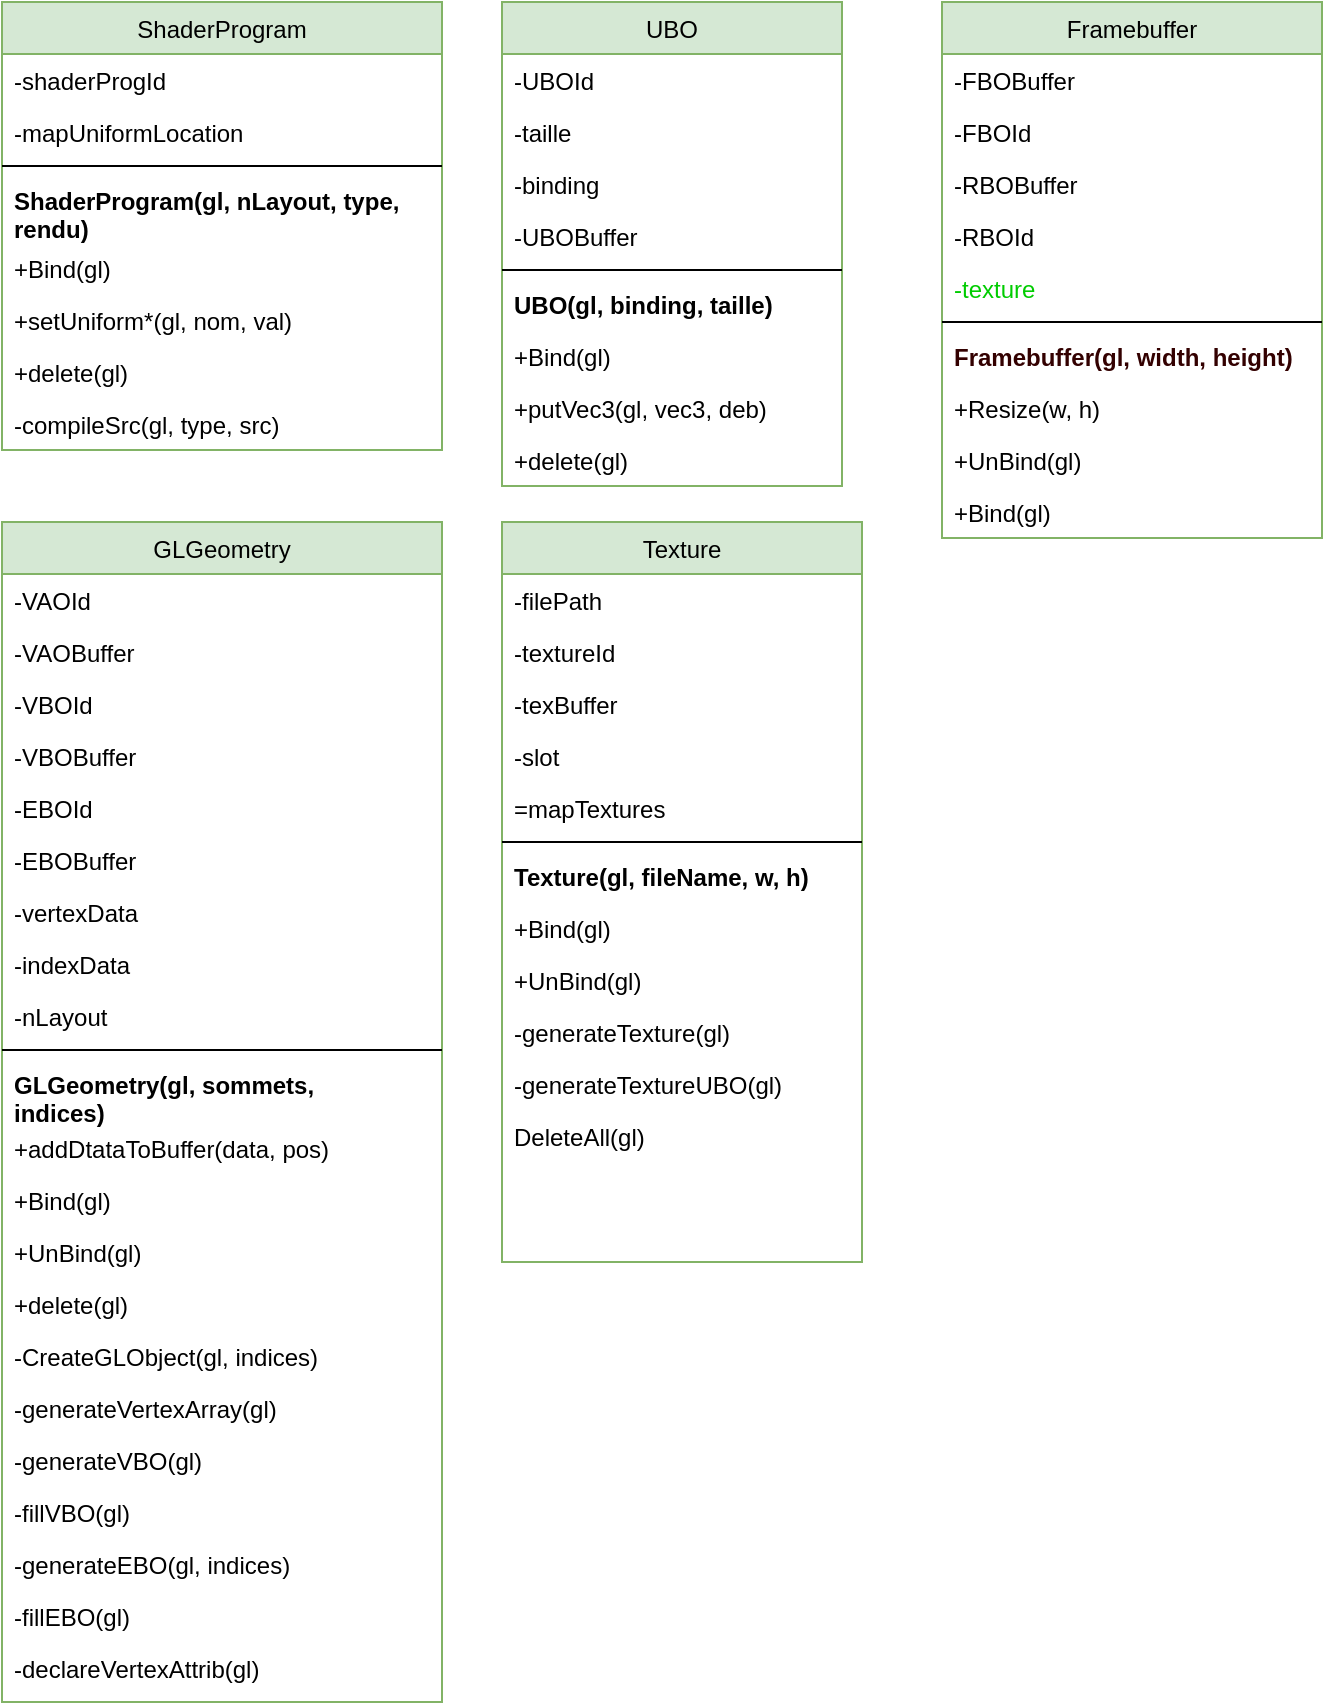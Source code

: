 <mxfile version="21.6.1" type="device">
  <diagram name="Page-1" id="8cHAG6RsqcIj-LeH1S0r">
    <mxGraphModel dx="3218" dy="2860" grid="1" gridSize="10" guides="1" tooltips="1" connect="1" arrows="1" fold="1" page="1" pageScale="1" pageWidth="1169" pageHeight="1654" math="0" shadow="0">
      <root>
        <mxCell id="0" />
        <mxCell id="1" parent="0" />
        <mxCell id="6qsoSUHiZUYBsJHpJUD0-1" value="GLGeometry" style="swimlane;fontStyle=0;align=center;verticalAlign=top;childLayout=stackLayout;horizontal=1;startSize=26;horizontalStack=0;resizeParent=1;resizeLast=0;collapsible=1;marginBottom=0;rounded=0;shadow=0;strokeWidth=1;fillColor=#d5e8d4;strokeColor=#82b366;" vertex="1" parent="1">
          <mxGeometry x="-1140" y="-1360" width="220" height="590" as="geometry">
            <mxRectangle x="550" y="140" width="160" height="26" as="alternateBounds" />
          </mxGeometry>
        </mxCell>
        <mxCell id="6qsoSUHiZUYBsJHpJUD0-2" value="-VAOId" style="text;align=left;verticalAlign=top;spacingLeft=4;spacingRight=4;overflow=hidden;rotatable=0;points=[[0,0.5],[1,0.5]];portConstraint=eastwest;" vertex="1" parent="6qsoSUHiZUYBsJHpJUD0-1">
          <mxGeometry y="26" width="220" height="26" as="geometry" />
        </mxCell>
        <mxCell id="6qsoSUHiZUYBsJHpJUD0-3" value="-VAOBuffer" style="text;align=left;verticalAlign=top;spacingLeft=4;spacingRight=4;overflow=hidden;rotatable=0;points=[[0,0.5],[1,0.5]];portConstraint=eastwest;rounded=0;shadow=0;html=0;" vertex="1" parent="6qsoSUHiZUYBsJHpJUD0-1">
          <mxGeometry y="52" width="220" height="26" as="geometry" />
        </mxCell>
        <mxCell id="6qsoSUHiZUYBsJHpJUD0-4" value="-VBOId" style="text;align=left;verticalAlign=top;spacingLeft=4;spacingRight=4;overflow=hidden;rotatable=0;points=[[0,0.5],[1,0.5]];portConstraint=eastwest;rounded=0;shadow=0;html=0;" vertex="1" parent="6qsoSUHiZUYBsJHpJUD0-1">
          <mxGeometry y="78" width="220" height="26" as="geometry" />
        </mxCell>
        <mxCell id="6qsoSUHiZUYBsJHpJUD0-5" value="-VBOBuffer" style="text;align=left;verticalAlign=top;spacingLeft=4;spacingRight=4;overflow=hidden;rotatable=0;points=[[0,0.5],[1,0.5]];portConstraint=eastwest;rounded=0;shadow=0;html=0;" vertex="1" parent="6qsoSUHiZUYBsJHpJUD0-1">
          <mxGeometry y="104" width="220" height="26" as="geometry" />
        </mxCell>
        <mxCell id="6qsoSUHiZUYBsJHpJUD0-6" value="-EBOId" style="text;align=left;verticalAlign=top;spacingLeft=4;spacingRight=4;overflow=hidden;rotatable=0;points=[[0,0.5],[1,0.5]];portConstraint=eastwest;rounded=0;shadow=0;html=0;" vertex="1" parent="6qsoSUHiZUYBsJHpJUD0-1">
          <mxGeometry y="130" width="220" height="26" as="geometry" />
        </mxCell>
        <mxCell id="6qsoSUHiZUYBsJHpJUD0-7" value="-EBOBuffer" style="text;align=left;verticalAlign=top;spacingLeft=4;spacingRight=4;overflow=hidden;rotatable=0;points=[[0,0.5],[1,0.5]];portConstraint=eastwest;" vertex="1" parent="6qsoSUHiZUYBsJHpJUD0-1">
          <mxGeometry y="156" width="220" height="26" as="geometry" />
        </mxCell>
        <mxCell id="6qsoSUHiZUYBsJHpJUD0-8" value="-vertexData" style="text;align=left;verticalAlign=top;spacingLeft=4;spacingRight=4;overflow=hidden;rotatable=0;points=[[0,0.5],[1,0.5]];portConstraint=eastwest;" vertex="1" parent="6qsoSUHiZUYBsJHpJUD0-1">
          <mxGeometry y="182" width="220" height="26" as="geometry" />
        </mxCell>
        <mxCell id="6qsoSUHiZUYBsJHpJUD0-9" value="-indexData" style="text;align=left;verticalAlign=top;spacingLeft=4;spacingRight=4;overflow=hidden;rotatable=0;points=[[0,0.5],[1,0.5]];portConstraint=eastwest;" vertex="1" parent="6qsoSUHiZUYBsJHpJUD0-1">
          <mxGeometry y="208" width="220" height="26" as="geometry" />
        </mxCell>
        <mxCell id="6qsoSUHiZUYBsJHpJUD0-10" value="-nLayout" style="text;align=left;verticalAlign=top;spacingLeft=4;spacingRight=4;overflow=hidden;rotatable=0;points=[[0,0.5],[1,0.5]];portConstraint=eastwest;" vertex="1" parent="6qsoSUHiZUYBsJHpJUD0-1">
          <mxGeometry y="234" width="220" height="26" as="geometry" />
        </mxCell>
        <mxCell id="6qsoSUHiZUYBsJHpJUD0-11" value="" style="line;html=1;strokeWidth=1;align=left;verticalAlign=middle;spacingTop=-1;spacingLeft=3;spacingRight=3;rotatable=0;labelPosition=right;points=[];portConstraint=eastwest;" vertex="1" parent="6qsoSUHiZUYBsJHpJUD0-1">
          <mxGeometry y="260" width="220" height="8" as="geometry" />
        </mxCell>
        <mxCell id="6qsoSUHiZUYBsJHpJUD0-12" value="GLGeometry(gl, sommets,&#xa;indices)" style="text;align=left;verticalAlign=top;spacingLeft=4;spacingRight=4;overflow=hidden;rotatable=0;points=[[0,0.5],[1,0.5]];portConstraint=eastwest;rounded=0;shadow=0;html=0;fontStyle=1" vertex="1" parent="6qsoSUHiZUYBsJHpJUD0-1">
          <mxGeometry y="268" width="220" height="32" as="geometry" />
        </mxCell>
        <mxCell id="6qsoSUHiZUYBsJHpJUD0-13" value="+addDtataToBuffer(data, pos)" style="text;align=left;verticalAlign=top;spacingLeft=4;spacingRight=4;overflow=hidden;rotatable=0;points=[[0,0.5],[1,0.5]];portConstraint=eastwest;rounded=0;shadow=0;html=0;" vertex="1" parent="6qsoSUHiZUYBsJHpJUD0-1">
          <mxGeometry y="300" width="220" height="26" as="geometry" />
        </mxCell>
        <mxCell id="6qsoSUHiZUYBsJHpJUD0-14" value="+Bind(gl)" style="text;align=left;verticalAlign=top;spacingLeft=4;spacingRight=4;overflow=hidden;rotatable=0;points=[[0,0.5],[1,0.5]];portConstraint=eastwest;rounded=0;shadow=0;html=0;" vertex="1" parent="6qsoSUHiZUYBsJHpJUD0-1">
          <mxGeometry y="326" width="220" height="26" as="geometry" />
        </mxCell>
        <mxCell id="6qsoSUHiZUYBsJHpJUD0-15" value="+UnBind(gl)" style="text;align=left;verticalAlign=top;spacingLeft=4;spacingRight=4;overflow=hidden;rotatable=0;points=[[0,0.5],[1,0.5]];portConstraint=eastwest;rounded=0;shadow=0;html=0;" vertex="1" parent="6qsoSUHiZUYBsJHpJUD0-1">
          <mxGeometry y="352" width="220" height="26" as="geometry" />
        </mxCell>
        <mxCell id="6qsoSUHiZUYBsJHpJUD0-16" value="+delete(gl)" style="text;align=left;verticalAlign=top;spacingLeft=4;spacingRight=4;overflow=hidden;rotatable=0;points=[[0,0.5],[1,0.5]];portConstraint=eastwest;rounded=0;shadow=0;html=0;" vertex="1" parent="6qsoSUHiZUYBsJHpJUD0-1">
          <mxGeometry y="378" width="220" height="26" as="geometry" />
        </mxCell>
        <mxCell id="6qsoSUHiZUYBsJHpJUD0-17" value="-CreateGLObject(gl, indices)" style="text;align=left;verticalAlign=top;spacingLeft=4;spacingRight=4;overflow=hidden;rotatable=0;points=[[0,0.5],[1,0.5]];portConstraint=eastwest;rounded=0;shadow=0;html=0;" vertex="1" parent="6qsoSUHiZUYBsJHpJUD0-1">
          <mxGeometry y="404" width="220" height="26" as="geometry" />
        </mxCell>
        <mxCell id="6qsoSUHiZUYBsJHpJUD0-18" value="-generateVertexArray(gl)" style="text;align=left;verticalAlign=top;spacingLeft=4;spacingRight=4;overflow=hidden;rotatable=0;points=[[0,0.5],[1,0.5]];portConstraint=eastwest;rounded=0;shadow=0;html=0;" vertex="1" parent="6qsoSUHiZUYBsJHpJUD0-1">
          <mxGeometry y="430" width="220" height="26" as="geometry" />
        </mxCell>
        <mxCell id="6qsoSUHiZUYBsJHpJUD0-19" value="-generateVBO(gl)" style="text;align=left;verticalAlign=top;spacingLeft=4;spacingRight=4;overflow=hidden;rotatable=0;points=[[0,0.5],[1,0.5]];portConstraint=eastwest;rounded=0;shadow=0;html=0;" vertex="1" parent="6qsoSUHiZUYBsJHpJUD0-1">
          <mxGeometry y="456" width="220" height="26" as="geometry" />
        </mxCell>
        <mxCell id="6qsoSUHiZUYBsJHpJUD0-20" value="-fillVBO(gl)" style="text;align=left;verticalAlign=top;spacingLeft=4;spacingRight=4;overflow=hidden;rotatable=0;points=[[0,0.5],[1,0.5]];portConstraint=eastwest;rounded=0;shadow=0;html=0;" vertex="1" parent="6qsoSUHiZUYBsJHpJUD0-1">
          <mxGeometry y="482" width="220" height="26" as="geometry" />
        </mxCell>
        <mxCell id="6qsoSUHiZUYBsJHpJUD0-21" value="-generateEBO(gl, indices)" style="text;align=left;verticalAlign=top;spacingLeft=4;spacingRight=4;overflow=hidden;rotatable=0;points=[[0,0.5],[1,0.5]];portConstraint=eastwest;rounded=0;shadow=0;html=0;" vertex="1" parent="6qsoSUHiZUYBsJHpJUD0-1">
          <mxGeometry y="508" width="220" height="26" as="geometry" />
        </mxCell>
        <mxCell id="6qsoSUHiZUYBsJHpJUD0-22" value="-fillEBO(gl)" style="text;align=left;verticalAlign=top;spacingLeft=4;spacingRight=4;overflow=hidden;rotatable=0;points=[[0,0.5],[1,0.5]];portConstraint=eastwest;rounded=0;shadow=0;html=0;" vertex="1" parent="6qsoSUHiZUYBsJHpJUD0-1">
          <mxGeometry y="534" width="220" height="26" as="geometry" />
        </mxCell>
        <mxCell id="6qsoSUHiZUYBsJHpJUD0-23" value="-declareVertexAttrib(gl)" style="text;align=left;verticalAlign=top;spacingLeft=4;spacingRight=4;overflow=hidden;rotatable=0;points=[[0,0.5],[1,0.5]];portConstraint=eastwest;rounded=0;shadow=0;html=0;" vertex="1" parent="6qsoSUHiZUYBsJHpJUD0-1">
          <mxGeometry y="560" width="220" height="26" as="geometry" />
        </mxCell>
        <mxCell id="6qsoSUHiZUYBsJHpJUD0-109" value="ShaderProgram" style="swimlane;fontStyle=0;align=center;verticalAlign=top;childLayout=stackLayout;horizontal=1;startSize=26;horizontalStack=0;resizeParent=1;resizeLast=0;collapsible=1;marginBottom=0;rounded=0;shadow=0;strokeWidth=1;fillColor=#d5e8d4;strokeColor=#82b366;" vertex="1" parent="1">
          <mxGeometry x="-1140" y="-1620" width="220" height="224" as="geometry">
            <mxRectangle x="230" y="140" width="160" height="26" as="alternateBounds" />
          </mxGeometry>
        </mxCell>
        <mxCell id="6qsoSUHiZUYBsJHpJUD0-110" value="-shaderProgId" style="text;align=left;verticalAlign=top;spacingLeft=4;spacingRight=4;overflow=hidden;rotatable=0;points=[[0,0.5],[1,0.5]];portConstraint=eastwest;" vertex="1" parent="6qsoSUHiZUYBsJHpJUD0-109">
          <mxGeometry y="26" width="220" height="26" as="geometry" />
        </mxCell>
        <mxCell id="6qsoSUHiZUYBsJHpJUD0-111" value="-mapUniformLocation" style="text;align=left;verticalAlign=top;spacingLeft=4;spacingRight=4;overflow=hidden;rotatable=0;points=[[0,0.5],[1,0.5]];portConstraint=eastwest;" vertex="1" parent="6qsoSUHiZUYBsJHpJUD0-109">
          <mxGeometry y="52" width="220" height="26" as="geometry" />
        </mxCell>
        <mxCell id="6qsoSUHiZUYBsJHpJUD0-112" value="" style="line;html=1;strokeWidth=1;align=left;verticalAlign=middle;spacingTop=-1;spacingLeft=3;spacingRight=3;rotatable=0;labelPosition=right;points=[];portConstraint=eastwest;" vertex="1" parent="6qsoSUHiZUYBsJHpJUD0-109">
          <mxGeometry y="78" width="220" height="8" as="geometry" />
        </mxCell>
        <mxCell id="6qsoSUHiZUYBsJHpJUD0-113" value="ShaderProgram(gl, nLayout, type,&#xa;rendu)" style="text;align=left;verticalAlign=top;spacingLeft=4;spacingRight=4;overflow=hidden;rotatable=0;points=[[0,0.5],[1,0.5]];portConstraint=eastwest;rounded=0;shadow=0;html=0;fontStyle=1;imageAspect=1;noLabel=0;portConstraintRotation=0;movableLabel=0;fixedWidth=0;backgroundOutline=0;" vertex="1" parent="6qsoSUHiZUYBsJHpJUD0-109">
          <mxGeometry y="86" width="220" height="34" as="geometry" />
        </mxCell>
        <mxCell id="6qsoSUHiZUYBsJHpJUD0-114" value="+Bind(gl)" style="text;align=left;verticalAlign=top;spacingLeft=4;spacingRight=4;overflow=hidden;rotatable=0;points=[[0,0.5],[1,0.5]];portConstraint=eastwest;rounded=0;shadow=0;html=0;" vertex="1" parent="6qsoSUHiZUYBsJHpJUD0-109">
          <mxGeometry y="120" width="220" height="26" as="geometry" />
        </mxCell>
        <mxCell id="6qsoSUHiZUYBsJHpJUD0-115" value="+setUniform*(gl, nom, val)" style="text;align=left;verticalAlign=top;spacingLeft=4;spacingRight=4;overflow=hidden;rotatable=0;points=[[0,0.5],[1,0.5]];portConstraint=eastwest;rounded=0;shadow=0;html=0;" vertex="1" parent="6qsoSUHiZUYBsJHpJUD0-109">
          <mxGeometry y="146" width="220" height="26" as="geometry" />
        </mxCell>
        <mxCell id="6qsoSUHiZUYBsJHpJUD0-116" value="+delete(gl)" style="text;align=left;verticalAlign=top;spacingLeft=4;spacingRight=4;overflow=hidden;rotatable=0;points=[[0,0.5],[1,0.5]];portConstraint=eastwest;rounded=0;shadow=0;html=0;" vertex="1" parent="6qsoSUHiZUYBsJHpJUD0-109">
          <mxGeometry y="172" width="220" height="26" as="geometry" />
        </mxCell>
        <mxCell id="6qsoSUHiZUYBsJHpJUD0-117" value="-compileSrc(gl, type, src)" style="text;align=left;verticalAlign=top;spacingLeft=4;spacingRight=4;overflow=hidden;rotatable=0;points=[[0,0.5],[1,0.5]];portConstraint=eastwest;rounded=0;shadow=0;html=0;" vertex="1" parent="6qsoSUHiZUYBsJHpJUD0-109">
          <mxGeometry y="198" width="220" height="26" as="geometry" />
        </mxCell>
        <mxCell id="6qsoSUHiZUYBsJHpJUD0-118" value="Texture" style="swimlane;fontStyle=0;align=center;verticalAlign=top;childLayout=stackLayout;horizontal=1;startSize=26;horizontalStack=0;resizeParent=1;resizeLast=0;collapsible=1;marginBottom=0;rounded=0;shadow=0;strokeWidth=1;fillColor=#d5e8d4;strokeColor=#82b366;" vertex="1" parent="1">
          <mxGeometry x="-890" y="-1360" width="180" height="370" as="geometry">
            <mxRectangle x="230" y="140" width="160" height="26" as="alternateBounds" />
          </mxGeometry>
        </mxCell>
        <mxCell id="6qsoSUHiZUYBsJHpJUD0-119" value="-filePath" style="text;align=left;verticalAlign=top;spacingLeft=4;spacingRight=4;overflow=hidden;rotatable=0;points=[[0,0.5],[1,0.5]];portConstraint=eastwest;" vertex="1" parent="6qsoSUHiZUYBsJHpJUD0-118">
          <mxGeometry y="26" width="180" height="26" as="geometry" />
        </mxCell>
        <mxCell id="6qsoSUHiZUYBsJHpJUD0-120" value="-textureId" style="text;align=left;verticalAlign=top;spacingLeft=4;spacingRight=4;overflow=hidden;rotatable=0;points=[[0,0.5],[1,0.5]];portConstraint=eastwest;" vertex="1" parent="6qsoSUHiZUYBsJHpJUD0-118">
          <mxGeometry y="52" width="180" height="26" as="geometry" />
        </mxCell>
        <mxCell id="6qsoSUHiZUYBsJHpJUD0-121" value="-texBuffer" style="text;align=left;verticalAlign=top;spacingLeft=4;spacingRight=4;overflow=hidden;rotatable=0;points=[[0,0.5],[1,0.5]];portConstraint=eastwest;" vertex="1" parent="6qsoSUHiZUYBsJHpJUD0-118">
          <mxGeometry y="78" width="180" height="26" as="geometry" />
        </mxCell>
        <mxCell id="6qsoSUHiZUYBsJHpJUD0-122" value="-slot" style="text;align=left;verticalAlign=top;spacingLeft=4;spacingRight=4;overflow=hidden;rotatable=0;points=[[0,0.5],[1,0.5]];portConstraint=eastwest;" vertex="1" parent="6qsoSUHiZUYBsJHpJUD0-118">
          <mxGeometry y="104" width="180" height="26" as="geometry" />
        </mxCell>
        <mxCell id="6qsoSUHiZUYBsJHpJUD0-123" value="=mapTextures" style="text;align=left;verticalAlign=top;spacingLeft=4;spacingRight=4;overflow=hidden;rotatable=0;points=[[0,0.5],[1,0.5]];portConstraint=eastwest;fontStyle=0" vertex="1" parent="6qsoSUHiZUYBsJHpJUD0-118">
          <mxGeometry y="130" width="180" height="26" as="geometry" />
        </mxCell>
        <mxCell id="6qsoSUHiZUYBsJHpJUD0-124" value="" style="line;html=1;strokeWidth=1;align=left;verticalAlign=middle;spacingTop=-1;spacingLeft=3;spacingRight=3;rotatable=0;labelPosition=right;points=[];portConstraint=eastwest;" vertex="1" parent="6qsoSUHiZUYBsJHpJUD0-118">
          <mxGeometry y="156" width="180" height="8" as="geometry" />
        </mxCell>
        <mxCell id="6qsoSUHiZUYBsJHpJUD0-125" value="Texture(gl, fileName, w, h)" style="text;align=left;verticalAlign=top;spacingLeft=4;spacingRight=4;overflow=hidden;rotatable=0;points=[[0,0.5],[1,0.5]];portConstraint=eastwest;rounded=0;shadow=0;html=0;fontStyle=1" vertex="1" parent="6qsoSUHiZUYBsJHpJUD0-118">
          <mxGeometry y="164" width="180" height="26" as="geometry" />
        </mxCell>
        <mxCell id="6qsoSUHiZUYBsJHpJUD0-126" value="+Bind(gl)" style="text;align=left;verticalAlign=top;spacingLeft=4;spacingRight=4;overflow=hidden;rotatable=0;points=[[0,0.5],[1,0.5]];portConstraint=eastwest;rounded=0;shadow=0;html=0;" vertex="1" parent="6qsoSUHiZUYBsJHpJUD0-118">
          <mxGeometry y="190" width="180" height="26" as="geometry" />
        </mxCell>
        <mxCell id="6qsoSUHiZUYBsJHpJUD0-127" value="+UnBind(gl)" style="text;align=left;verticalAlign=top;spacingLeft=4;spacingRight=4;overflow=hidden;rotatable=0;points=[[0,0.5],[1,0.5]];portConstraint=eastwest;rounded=0;shadow=0;html=0;" vertex="1" parent="6qsoSUHiZUYBsJHpJUD0-118">
          <mxGeometry y="216" width="180" height="26" as="geometry" />
        </mxCell>
        <mxCell id="6qsoSUHiZUYBsJHpJUD0-128" value="-generateTexture(gl)" style="text;align=left;verticalAlign=top;spacingLeft=4;spacingRight=4;overflow=hidden;rotatable=0;points=[[0,0.5],[1,0.5]];portConstraint=eastwest;rounded=0;shadow=0;html=0;" vertex="1" parent="6qsoSUHiZUYBsJHpJUD0-118">
          <mxGeometry y="242" width="180" height="26" as="geometry" />
        </mxCell>
        <mxCell id="6qsoSUHiZUYBsJHpJUD0-129" value="-generateTextureUBO(gl)" style="text;align=left;verticalAlign=top;spacingLeft=4;spacingRight=4;overflow=hidden;rotatable=0;points=[[0,0.5],[1,0.5]];portConstraint=eastwest;rounded=0;shadow=0;html=0;" vertex="1" parent="6qsoSUHiZUYBsJHpJUD0-118">
          <mxGeometry y="268" width="180" height="26" as="geometry" />
        </mxCell>
        <mxCell id="6qsoSUHiZUYBsJHpJUD0-130" value="DeleteAll(gl)" style="text;align=left;verticalAlign=top;spacingLeft=4;spacingRight=4;overflow=hidden;rotatable=0;points=[[0,0.5],[1,0.5]];portConstraint=eastwest;rounded=0;shadow=0;html=0;" vertex="1" parent="6qsoSUHiZUYBsJHpJUD0-118">
          <mxGeometry y="294" width="180" height="26" as="geometry" />
        </mxCell>
        <mxCell id="6qsoSUHiZUYBsJHpJUD0-131" value="Framebuffer" style="swimlane;fontStyle=0;align=center;verticalAlign=top;childLayout=stackLayout;horizontal=1;startSize=26;horizontalStack=0;resizeParent=1;resizeLast=0;collapsible=1;marginBottom=0;rounded=0;shadow=0;strokeWidth=1;fillColor=#d5e8d4;strokeColor=#82b366;" vertex="1" parent="1">
          <mxGeometry x="-670" y="-1620" width="190" height="268" as="geometry">
            <mxRectangle x="550" y="140" width="160" height="26" as="alternateBounds" />
          </mxGeometry>
        </mxCell>
        <mxCell id="6qsoSUHiZUYBsJHpJUD0-132" value="-FBOBuffer" style="text;align=left;verticalAlign=top;spacingLeft=4;spacingRight=4;overflow=hidden;rotatable=0;points=[[0,0.5],[1,0.5]];portConstraint=eastwest;rounded=0;shadow=0;html=0;" vertex="1" parent="6qsoSUHiZUYBsJHpJUD0-131">
          <mxGeometry y="26" width="190" height="26" as="geometry" />
        </mxCell>
        <mxCell id="6qsoSUHiZUYBsJHpJUD0-133" value="-FBOId" style="text;align=left;verticalAlign=top;spacingLeft=4;spacingRight=4;overflow=hidden;rotatable=0;points=[[0,0.5],[1,0.5]];portConstraint=eastwest;rounded=0;shadow=0;html=0;" vertex="1" parent="6qsoSUHiZUYBsJHpJUD0-131">
          <mxGeometry y="52" width="190" height="26" as="geometry" />
        </mxCell>
        <mxCell id="6qsoSUHiZUYBsJHpJUD0-134" value="-RBOBuffer" style="text;align=left;verticalAlign=top;spacingLeft=4;spacingRight=4;overflow=hidden;rotatable=0;points=[[0,0.5],[1,0.5]];portConstraint=eastwest;rounded=0;shadow=0;html=0;" vertex="1" parent="6qsoSUHiZUYBsJHpJUD0-131">
          <mxGeometry y="78" width="190" height="26" as="geometry" />
        </mxCell>
        <mxCell id="6qsoSUHiZUYBsJHpJUD0-135" value="-RBOId" style="text;align=left;verticalAlign=top;spacingLeft=4;spacingRight=4;overflow=hidden;rotatable=0;points=[[0,0.5],[1,0.5]];portConstraint=eastwest;rounded=0;shadow=0;html=0;" vertex="1" parent="6qsoSUHiZUYBsJHpJUD0-131">
          <mxGeometry y="104" width="190" height="26" as="geometry" />
        </mxCell>
        <mxCell id="6qsoSUHiZUYBsJHpJUD0-136" value="-texture" style="text;align=left;verticalAlign=top;spacingLeft=4;spacingRight=4;overflow=hidden;rotatable=0;points=[[0,0.5],[1,0.5]];portConstraint=eastwest;rounded=0;shadow=0;html=0;fontColor=#00CC00;fontStyle=0" vertex="1" parent="6qsoSUHiZUYBsJHpJUD0-131">
          <mxGeometry y="130" width="190" height="26" as="geometry" />
        </mxCell>
        <mxCell id="6qsoSUHiZUYBsJHpJUD0-137" value="" style="line;html=1;strokeWidth=1;align=left;verticalAlign=middle;spacingTop=-1;spacingLeft=3;spacingRight=3;rotatable=0;labelPosition=right;points=[];portConstraint=eastwest;" vertex="1" parent="6qsoSUHiZUYBsJHpJUD0-131">
          <mxGeometry y="156" width="190" height="8" as="geometry" />
        </mxCell>
        <mxCell id="6qsoSUHiZUYBsJHpJUD0-138" value="Framebuffer(gl, width, height)" style="text;align=left;verticalAlign=top;spacingLeft=4;spacingRight=4;overflow=hidden;rotatable=0;points=[[0,0.5],[1,0.5]];portConstraint=eastwest;rounded=0;shadow=0;html=0;fontStyle=1;fontColor=#330000;" vertex="1" parent="6qsoSUHiZUYBsJHpJUD0-131">
          <mxGeometry y="164" width="190" height="26" as="geometry" />
        </mxCell>
        <mxCell id="6qsoSUHiZUYBsJHpJUD0-139" value="+Resize(w, h)" style="text;align=left;verticalAlign=top;spacingLeft=4;spacingRight=4;overflow=hidden;rotatable=0;points=[[0,0.5],[1,0.5]];portConstraint=eastwest;rounded=0;shadow=0;html=0;" vertex="1" parent="6qsoSUHiZUYBsJHpJUD0-131">
          <mxGeometry y="190" width="190" height="26" as="geometry" />
        </mxCell>
        <mxCell id="6qsoSUHiZUYBsJHpJUD0-140" value="+UnBind(gl)" style="text;align=left;verticalAlign=top;spacingLeft=4;spacingRight=4;overflow=hidden;rotatable=0;points=[[0,0.5],[1,0.5]];portConstraint=eastwest;rounded=0;shadow=0;html=0;" vertex="1" parent="6qsoSUHiZUYBsJHpJUD0-131">
          <mxGeometry y="216" width="190" height="26" as="geometry" />
        </mxCell>
        <mxCell id="6qsoSUHiZUYBsJHpJUD0-141" value="+Bind(gl)" style="text;align=left;verticalAlign=top;spacingLeft=4;spacingRight=4;overflow=hidden;rotatable=0;points=[[0,0.5],[1,0.5]];portConstraint=eastwest;rounded=0;shadow=0;html=0;" vertex="1" parent="6qsoSUHiZUYBsJHpJUD0-131">
          <mxGeometry y="242" width="190" height="26" as="geometry" />
        </mxCell>
        <mxCell id="6qsoSUHiZUYBsJHpJUD0-142" value="UBO" style="swimlane;fontStyle=0;align=center;verticalAlign=top;childLayout=stackLayout;horizontal=1;startSize=26;horizontalStack=0;resizeParent=1;resizeLast=0;collapsible=1;marginBottom=0;rounded=0;shadow=0;strokeWidth=1;fillColor=#d5e8d4;strokeColor=#82b366;" vertex="1" parent="1">
          <mxGeometry x="-890" y="-1620" width="170" height="242" as="geometry">
            <mxRectangle x="230" y="140" width="160" height="26" as="alternateBounds" />
          </mxGeometry>
        </mxCell>
        <mxCell id="6qsoSUHiZUYBsJHpJUD0-143" value="-UBOId" style="text;align=left;verticalAlign=top;spacingLeft=4;spacingRight=4;overflow=hidden;rotatable=0;points=[[0,0.5],[1,0.5]];portConstraint=eastwest;" vertex="1" parent="6qsoSUHiZUYBsJHpJUD0-142">
          <mxGeometry y="26" width="170" height="26" as="geometry" />
        </mxCell>
        <mxCell id="6qsoSUHiZUYBsJHpJUD0-144" value="-taille" style="text;align=left;verticalAlign=top;spacingLeft=4;spacingRight=4;overflow=hidden;rotatable=0;points=[[0,0.5],[1,0.5]];portConstraint=eastwest;" vertex="1" parent="6qsoSUHiZUYBsJHpJUD0-142">
          <mxGeometry y="52" width="170" height="26" as="geometry" />
        </mxCell>
        <mxCell id="6qsoSUHiZUYBsJHpJUD0-145" value="-binding" style="text;align=left;verticalAlign=top;spacingLeft=4;spacingRight=4;overflow=hidden;rotatable=0;points=[[0,0.5],[1,0.5]];portConstraint=eastwest;" vertex="1" parent="6qsoSUHiZUYBsJHpJUD0-142">
          <mxGeometry y="78" width="170" height="26" as="geometry" />
        </mxCell>
        <mxCell id="6qsoSUHiZUYBsJHpJUD0-146" value="-UBOBuffer" style="text;align=left;verticalAlign=top;spacingLeft=4;spacingRight=4;overflow=hidden;rotatable=0;points=[[0,0.5],[1,0.5]];portConstraint=eastwest;" vertex="1" parent="6qsoSUHiZUYBsJHpJUD0-142">
          <mxGeometry y="104" width="170" height="26" as="geometry" />
        </mxCell>
        <mxCell id="6qsoSUHiZUYBsJHpJUD0-147" value="" style="line;html=1;strokeWidth=1;align=left;verticalAlign=middle;spacingTop=-1;spacingLeft=3;spacingRight=3;rotatable=0;labelPosition=right;points=[];portConstraint=eastwest;" vertex="1" parent="6qsoSUHiZUYBsJHpJUD0-142">
          <mxGeometry y="130" width="170" height="8" as="geometry" />
        </mxCell>
        <mxCell id="6qsoSUHiZUYBsJHpJUD0-148" value="UBO(gl, binding, taille)" style="text;align=left;verticalAlign=top;spacingLeft=4;spacingRight=4;overflow=hidden;rotatable=0;points=[[0,0.5],[1,0.5]];portConstraint=eastwest;rounded=0;shadow=0;html=0;fontStyle=1" vertex="1" parent="6qsoSUHiZUYBsJHpJUD0-142">
          <mxGeometry y="138" width="170" height="26" as="geometry" />
        </mxCell>
        <mxCell id="6qsoSUHiZUYBsJHpJUD0-149" value="+Bind(gl)" style="text;align=left;verticalAlign=top;spacingLeft=4;spacingRight=4;overflow=hidden;rotatable=0;points=[[0,0.5],[1,0.5]];portConstraint=eastwest;rounded=0;shadow=0;html=0;" vertex="1" parent="6qsoSUHiZUYBsJHpJUD0-142">
          <mxGeometry y="164" width="170" height="26" as="geometry" />
        </mxCell>
        <mxCell id="6qsoSUHiZUYBsJHpJUD0-150" value="+putVec3(gl, vec3, deb)" style="text;align=left;verticalAlign=top;spacingLeft=4;spacingRight=4;overflow=hidden;rotatable=0;points=[[0,0.5],[1,0.5]];portConstraint=eastwest;rounded=0;shadow=0;html=0;" vertex="1" parent="6qsoSUHiZUYBsJHpJUD0-142">
          <mxGeometry y="190" width="170" height="26" as="geometry" />
        </mxCell>
        <mxCell id="6qsoSUHiZUYBsJHpJUD0-151" value="+delete(gl)" style="text;align=left;verticalAlign=top;spacingLeft=4;spacingRight=4;overflow=hidden;rotatable=0;points=[[0,0.5],[1,0.5]];portConstraint=eastwest;rounded=0;shadow=0;html=0;" vertex="1" parent="6qsoSUHiZUYBsJHpJUD0-142">
          <mxGeometry y="216" width="170" height="26" as="geometry" />
        </mxCell>
      </root>
    </mxGraphModel>
  </diagram>
</mxfile>
